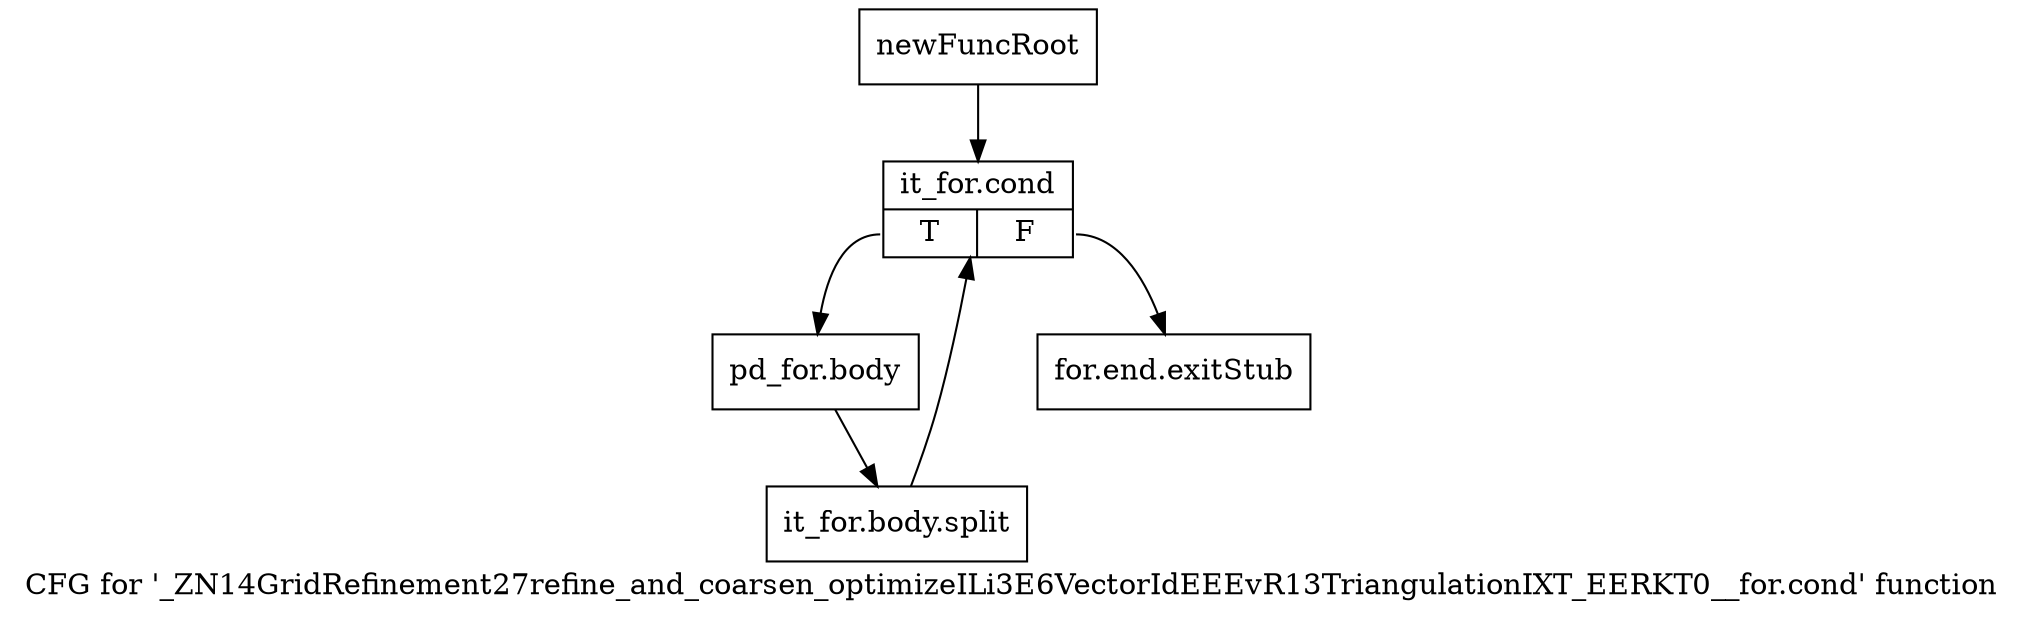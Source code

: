 digraph "CFG for '_ZN14GridRefinement27refine_and_coarsen_optimizeILi3E6VectorIdEEEvR13TriangulationIXT_EERKT0__for.cond' function" {
	label="CFG for '_ZN14GridRefinement27refine_and_coarsen_optimizeILi3E6VectorIdEEEvR13TriangulationIXT_EERKT0__for.cond' function";

	Node0x93d8630 [shape=record,label="{newFuncRoot}"];
	Node0x93d8630 -> Node0x93d86d0;
	Node0x93d8680 [shape=record,label="{for.end.exitStub}"];
	Node0x93d86d0 [shape=record,label="{it_for.cond|{<s0>T|<s1>F}}"];
	Node0x93d86d0:s0 -> Node0x93d8720;
	Node0x93d86d0:s1 -> Node0x93d8680;
	Node0x93d8720 [shape=record,label="{pd_for.body}"];
	Node0x93d8720 -> Node0xb5fab90;
	Node0xb5fab90 [shape=record,label="{it_for.body.split}"];
	Node0xb5fab90 -> Node0x93d86d0;
}

